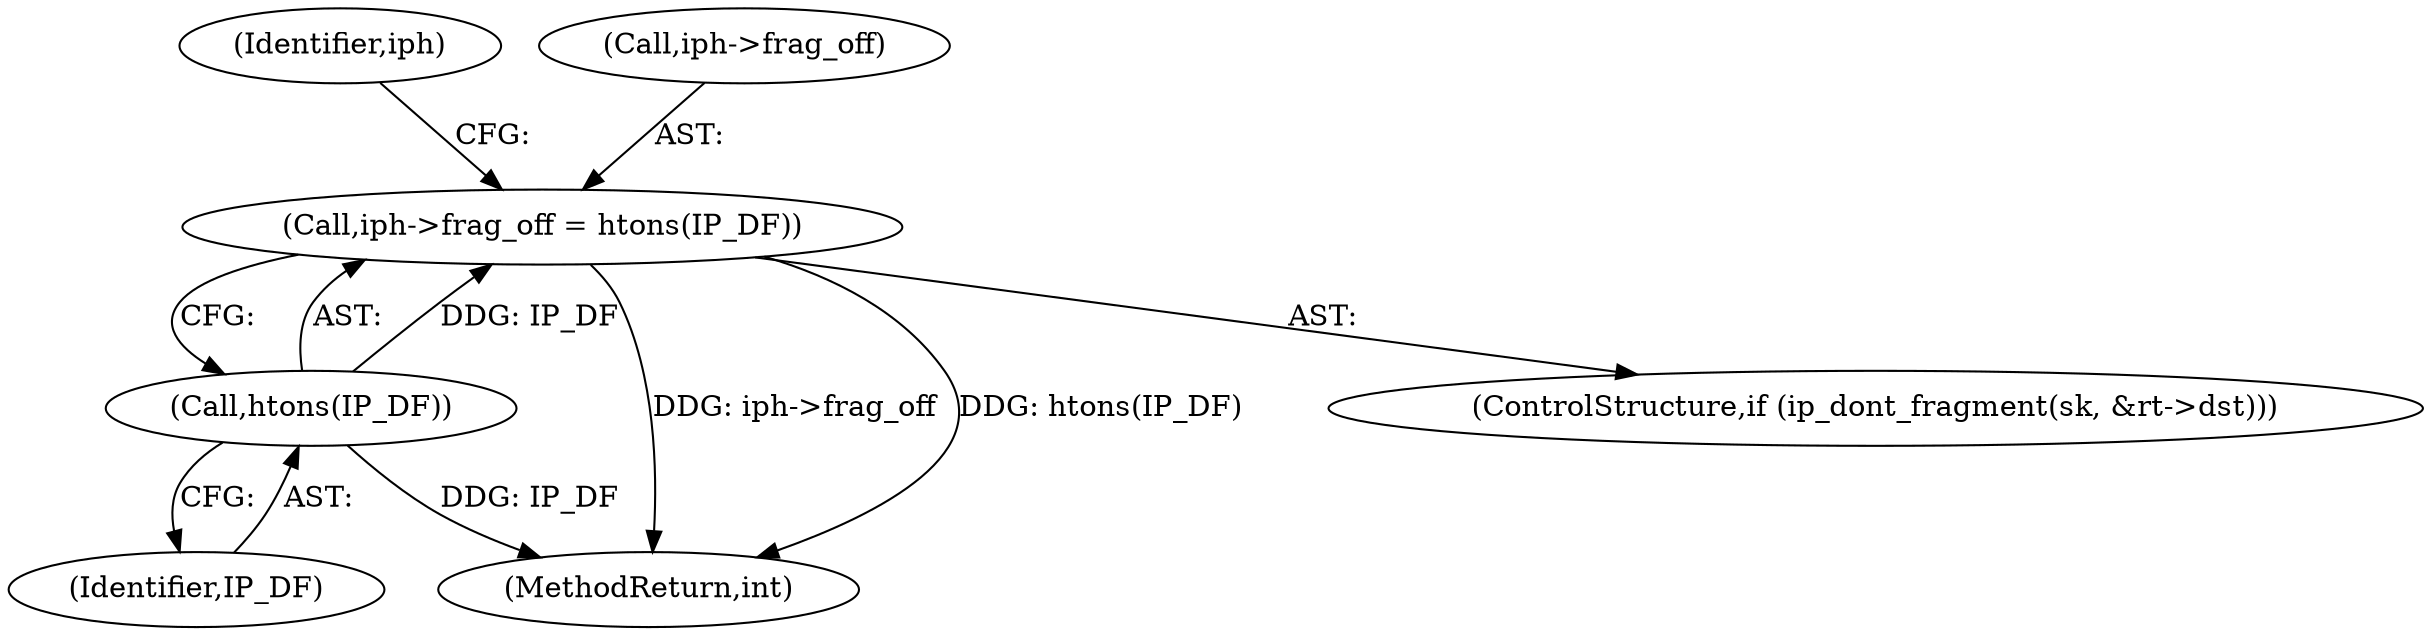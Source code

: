 digraph "0_linux_f6d8bd051c391c1c0458a30b2a7abcd939329259_21@pointer" {
"1000163" [label="(Call,iph->frag_off = htons(IP_DF))"];
"1000167" [label="(Call,htons(IP_DF))"];
"1000177" [label="(Identifier,iph)"];
"1000259" [label="(MethodReturn,int)"];
"1000164" [label="(Call,iph->frag_off)"];
"1000156" [label="(ControlStructure,if (ip_dont_fragment(sk, &rt->dst)))"];
"1000168" [label="(Identifier,IP_DF)"];
"1000163" [label="(Call,iph->frag_off = htons(IP_DF))"];
"1000167" [label="(Call,htons(IP_DF))"];
"1000163" -> "1000156"  [label="AST: "];
"1000163" -> "1000167"  [label="CFG: "];
"1000164" -> "1000163"  [label="AST: "];
"1000167" -> "1000163"  [label="AST: "];
"1000177" -> "1000163"  [label="CFG: "];
"1000163" -> "1000259"  [label="DDG: iph->frag_off"];
"1000163" -> "1000259"  [label="DDG: htons(IP_DF)"];
"1000167" -> "1000163"  [label="DDG: IP_DF"];
"1000167" -> "1000168"  [label="CFG: "];
"1000168" -> "1000167"  [label="AST: "];
"1000167" -> "1000259"  [label="DDG: IP_DF"];
}
